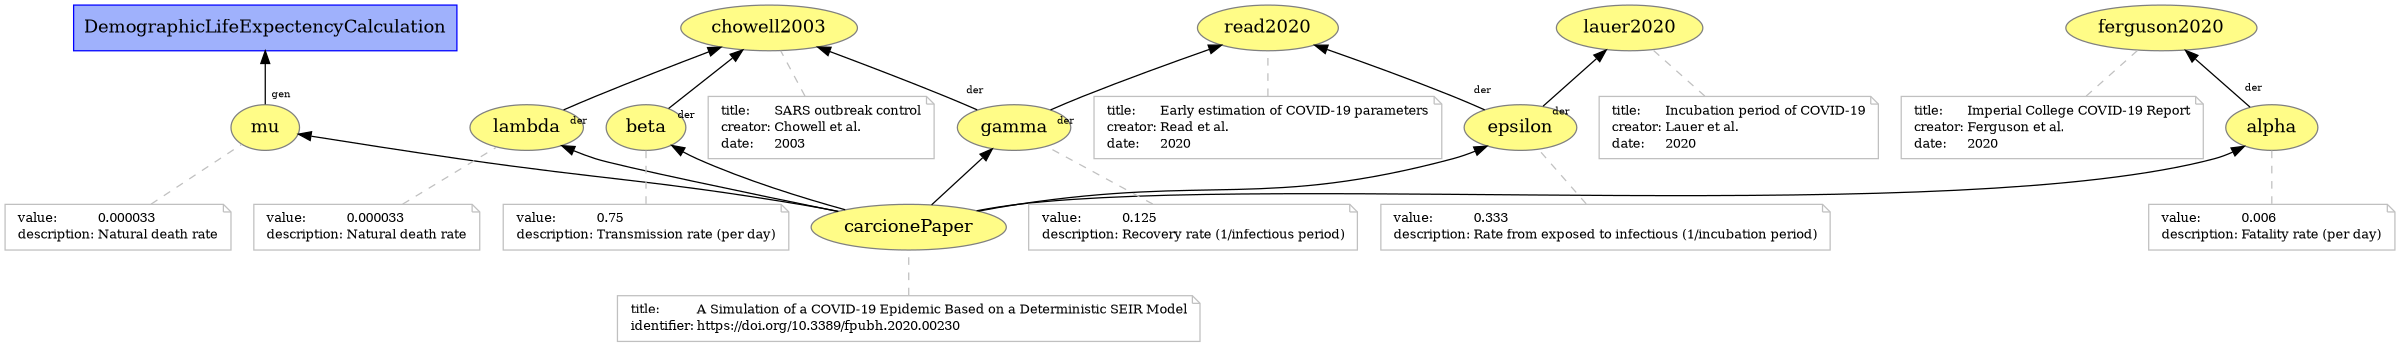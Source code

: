 digraph "PROV" { size="16,12"; rankdir="BT"; 
"http://example.org/DemographicLifeExpectencyCalculation" [fillcolor="#9FB1FC",color="#0000FF",shape="polygon",sides="4",style="filled",label="DemographicLifeExpectencyCalculation",URL="http://example.org/DemographicLifeExpectencyCalculation"]
"http://example.org/carcionePaper" [fillcolor="#FFFC87",color="#808080",style="filled",label="carcionePaper",URL="http://example.org/carcionePaper"]
"-attrs0" [color="gray",shape="note",fontsize="10",fontcolor="black",label=<<TABLE cellpadding="0" border="0">
	<TR>
	    <TD align="left">title:</TD>
	    <TD align="left">A Simulation of a COVID-19 Epidemic Based on a Deterministic SEIR Model</TD>
	</TR>
	<TR>
	    <TD align="left">identifier:</TD>
	    <TD align="left">https://doi.org/10.3389/fpubh.2020.00230</TD>
	</TR>
    </TABLE>>
]
"-attrs0" -> "http://example.org/carcionePaper" [color="gray",style="dashed",arrowhead="none"]
"http://example.org/chowell2003" [fillcolor="#FFFC87",color="#808080",style="filled",label="chowell2003",URL="http://example.org/chowell2003"]
"-attrs1" [color="gray",shape="note",fontsize="10",fontcolor="black",label=<<TABLE cellpadding="0" border="0">
	<TR>
	    <TD align="left">title:</TD>
	    <TD align="left">SARS outbreak control</TD>
	</TR>
	<TR>
	    <TD align="left">creator:</TD>
	    <TD align="left">Chowell et al.</TD>
	</TR>
	<TR>
	    <TD align="left">date:</TD>
	    <TD align="left">2003</TD>
	</TR>
    </TABLE>>
]
"-attrs1" -> "http://example.org/chowell2003" [color="gray",style="dashed",arrowhead="none"]
"http://example.org/read2020" [fillcolor="#FFFC87",color="#808080",style="filled",label="read2020",URL="http://example.org/read2020"]
"-attrs2" [color="gray",shape="note",fontsize="10",fontcolor="black",label=<<TABLE cellpadding="0" border="0">
	<TR>
	    <TD align="left">title:</TD>
	    <TD align="left">Early estimation of COVID-19 parameters</TD>
	</TR>
	<TR>
	    <TD align="left">creator:</TD>
	    <TD align="left">Read et al.</TD>
	</TR>
	<TR>
	    <TD align="left">date:</TD>
	    <TD align="left">2020</TD>
	</TR>
    </TABLE>>
]
"-attrs2" -> "http://example.org/read2020" [color="gray",style="dashed",arrowhead="none"]
"http://example.org/lauer2020" [fillcolor="#FFFC87",color="#808080",style="filled",label="lauer2020",URL="http://example.org/lauer2020"]
"-attrs3" [color="gray",shape="note",fontsize="10",fontcolor="black",label=<<TABLE cellpadding="0" border="0">
	<TR>
	    <TD align="left">title:</TD>
	    <TD align="left">Incubation period of COVID-19</TD>
	</TR>
	<TR>
	    <TD align="left">creator:</TD>
	    <TD align="left">Lauer et al.</TD>
	</TR>
	<TR>
	    <TD align="left">date:</TD>
	    <TD align="left">2020</TD>
	</TR>
    </TABLE>>
]
"-attrs3" -> "http://example.org/lauer2020" [color="gray",style="dashed",arrowhead="none"]
"http://example.org/ferguson2020" [fillcolor="#FFFC87",color="#808080",style="filled",label="ferguson2020",URL="http://example.org/ferguson2020"]
"-attrs4" [color="gray",shape="note",fontsize="10",fontcolor="black",label=<<TABLE cellpadding="0" border="0">
	<TR>
	    <TD align="left">title:</TD>
	    <TD align="left">Imperial College COVID-19 Report</TD>
	</TR>
	<TR>
	    <TD align="left">creator:</TD>
	    <TD align="left">Ferguson et al.</TD>
	</TR>
	<TR>
	    <TD align="left">date:</TD>
	    <TD align="left">2020</TD>
	</TR>
    </TABLE>>
]
"-attrs4" -> "http://example.org/ferguson2020" [color="gray",style="dashed",arrowhead="none"]
"http://example.org/beta" [fillcolor="#FFFC87",color="#808080",style="filled",label="beta",URL="http://example.org/beta"]
"-attrs5" [color="gray",shape="note",fontsize="10",fontcolor="black",label=<<TABLE cellpadding="0" border="0">
	<TR>
	    <TD align="left">value:</TD>
	    <TD align="left">0.75</TD>
	</TR>
	<TR>
	    <TD align="left">description:</TD>
	    <TD align="left">Transmission rate (per day)</TD>
	</TR>
    </TABLE>>
]
"-attrs5" -> "http://example.org/beta" [color="gray",style="dashed",arrowhead="none"]
"http://example.org/epsilon" [fillcolor="#FFFC87",color="#808080",style="filled",label="epsilon",URL="http://example.org/epsilon"]
"-attrs6" [color="gray",shape="note",fontsize="10",fontcolor="black",label=<<TABLE cellpadding="0" border="0">
	<TR>
	    <TD align="left">value:</TD>
	    <TD align="left">0.333</TD>
	</TR>
	<TR>
	    <TD align="left">description:</TD>
	    <TD align="left">Rate from exposed to infectious (1/incubation period)</TD>
	</TR>
    </TABLE>>
]
"-attrs6" -> "http://example.org/epsilon" [color="gray",style="dashed",arrowhead="none"]
"http://example.org/gamma" [fillcolor="#FFFC87",color="#808080",style="filled",label="gamma",URL="http://example.org/gamma"]
"-attrs7" [color="gray",shape="note",fontsize="10",fontcolor="black",label=<<TABLE cellpadding="0" border="0">
	<TR>
	    <TD align="left">value:</TD>
	    <TD align="left">0.125</TD>
	</TR>
	<TR>
	    <TD align="left">description:</TD>
	    <TD align="left">Recovery rate (1/infectious period)</TD>
	</TR>
    </TABLE>>
]
"-attrs7" -> "http://example.org/gamma" [color="gray",style="dashed",arrowhead="none"]
"http://example.org/alpha" [fillcolor="#FFFC87",color="#808080",style="filled",label="alpha",URL="http://example.org/alpha"]
"-attrs8" [color="gray",shape="note",fontsize="10",fontcolor="black",label=<<TABLE cellpadding="0" border="0">
	<TR>
	    <TD align="left">value:</TD>
	    <TD align="left">0.006</TD>
	</TR>
	<TR>
	    <TD align="left">description:</TD>
	    <TD align="left">Fatality rate (per day)</TD>
	</TR>
    </TABLE>>
]
"-attrs8" -> "http://example.org/alpha" [color="gray",style="dashed",arrowhead="none"]
"http://example.org/mu" [fillcolor="#FFFC87",color="#808080",style="filled",label="mu",URL="http://example.org/mu"]
"-attrs9" [color="gray",shape="note",fontsize="10",fontcolor="black",label=<<TABLE cellpadding="0" border="0">
	<TR>
	    <TD align="left">value:</TD>
	    <TD align="left">0.000033</TD>
	</TR>
	<TR>
	    <TD align="left">description:</TD>
	    <TD align="left">Natural death rate</TD>
	</TR>
    </TABLE>>
]
"-attrs9" -> "http://example.org/mu" [color="gray",style="dashed",arrowhead="none"]
"http://example.org/lambda" [fillcolor="#FFFC87",color="#808080",style="filled",label="lambda",URL="http://example.org/lambda"]
"-attrs10" [color="gray",shape="note",fontsize="10",fontcolor="black",label=<<TABLE cellpadding="0" border="0">
	<TR>
	    <TD align="left">value:</TD>
	    <TD align="left">0.000033</TD>
	</TR>
	<TR>
	    <TD align="left">description:</TD>
	    <TD align="left">Natural death rate</TD>
	</TR>
    </TABLE>>
]
"-attrs10" -> "http://example.org/lambda" [color="gray",style="dashed",arrowhead="none"]
"http://example.org/mu" -> "http://example.org/DemographicLifeExpectencyCalculation" [labelfontsize="8",labeldistance="1.5",labelangle="60.0",rotation="20",taillabel="gen"]
"http://example.org/beta" -> "http://example.org/chowell2003" [labelfontsize="8",labeldistance="1.5",labelangle="60.0",rotation="20",taillabel="der"]
"http://example.org/epsilon" -> "http://example.org/read2020" [labelfontsize="8",labeldistance="1.5",labelangle="60.0",rotation="20",taillabel="der"]
"http://example.org/epsilon" -> "http://example.org/lauer2020" [labelfontsize="8",labeldistance="1.5",labelangle="60.0",rotation="20",taillabel="der"]
"http://example.org/gamma" -> "http://example.org/chowell2003" [labelfontsize="8",labeldistance="1.5",labelangle="60.0",rotation="20",taillabel="der"]
"http://example.org/gamma" -> "http://example.org/read2020" [labelfontsize="8",labeldistance="1.5",labelangle="60.0",rotation="20",taillabel="der"]
"http://example.org/alpha" -> "http://example.org/ferguson2020" [labelfontsize="8",labeldistance="1.5",labelangle="60.0",rotation="20",taillabel="der"]
"http://example.org/lambda" -> "http://example.org/chowell2003" [labelfontsize="8",labeldistance="1.5",labelangle="60.0",rotation="20",taillabel="der"]
"http://example.org/carcionePaper" -> "http://example.org/beta" []
"http://example.org/carcionePaper" -> "http://example.org/epsilon" []
"http://example.org/carcionePaper" -> "http://example.org/gamma" []
"http://example.org/carcionePaper" -> "http://example.org/alpha" []
"http://example.org/carcionePaper" -> "http://example.org/mu" []
"http://example.org/carcionePaper" -> "http://example.org/lambda" []
}
